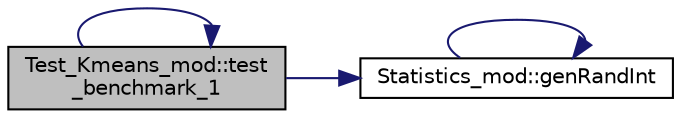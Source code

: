 digraph "Test_Kmeans_mod::test_benchmark_1"
{
 // LATEX_PDF_SIZE
  edge [fontname="Helvetica",fontsize="10",labelfontname="Helvetica",labelfontsize="10"];
  node [fontname="Helvetica",fontsize="10",shape=record];
  rankdir="LR";
  Node1 [label="Test_Kmeans_mod::test\l_benchmark_1",height=0.2,width=0.4,color="black", fillcolor="grey75", style="filled", fontcolor="black",tooltip="Calling the Kmeans routine repeatedly should not cause any errors. This test is also used for benchma..."];
  Node1 -> Node2 [color="midnightblue",fontsize="10",style="solid"];
  Node2 [label="Statistics_mod::genRandInt",height=0.2,width=0.4,color="black", fillcolor="white", style="filled",URL="$namespaceStatistics__mod.html#a5ea2ddbbf4700b69f1c8076e336c9687",tooltip="Return an integer uniformly-distributed random integer-valued number in the range [lowerBound ,..."];
  Node2 -> Node2 [color="midnightblue",fontsize="10",style="solid"];
  Node1 -> Node1 [color="midnightblue",fontsize="10",style="solid"];
}
